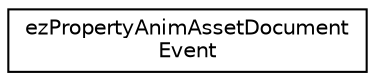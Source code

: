 digraph "Graphical Class Hierarchy"
{
 // LATEX_PDF_SIZE
  edge [fontname="Helvetica",fontsize="10",labelfontname="Helvetica",labelfontsize="10"];
  node [fontname="Helvetica",fontsize="10",shape=record];
  rankdir="LR";
  Node0 [label="ezPropertyAnimAssetDocument\lEvent",height=0.2,width=0.4,color="black", fillcolor="white", style="filled",URL="$dc/dc7/structez_property_anim_asset_document_event.htm",tooltip=" "];
}
